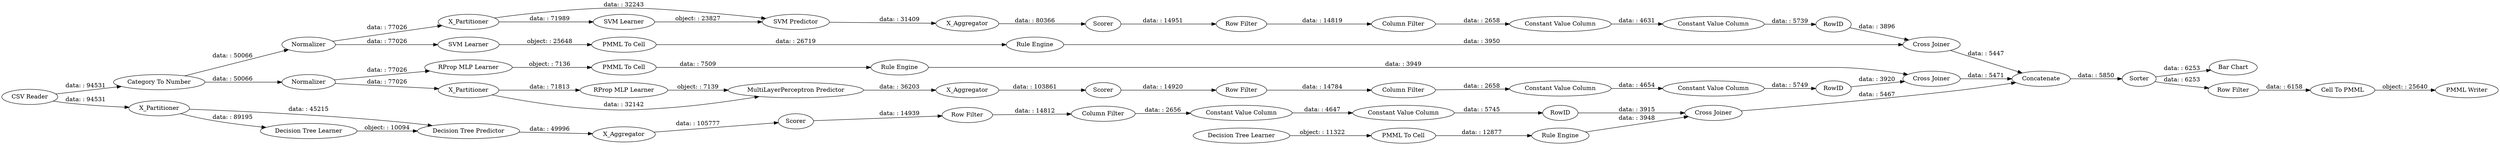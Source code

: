 digraph {
	"6537881054669127675_40" [label=Normalizer]
	"5621158417393391428_292" [label="Constant Value Column"]
	"1079595884261709067_63" [label="PMML Writer"]
	"8166624812919070092_39" [label=Scorer]
	"1079595884261709067_54" [label="Cell To PMML"]
	"-3589133391333748931_28" [label="PMML To Cell"]
	"1079595884261709067_62" [label="CSV Reader"]
	"6537881054669127675_32" [label="SVM Predictor"]
	"-7517332837668464334_292" [label="Constant Value Column"]
	"8166624812919070092_32" [label="Decision Tree Predictor"]
	"5621158417393391428_290" [label="Constant Value Column"]
	"7848697990151290270_34" [label="PMML To Cell"]
	"6537881054669127675_31" [label="SVM Learner"]
	"1079595884261709067_52" [label=Sorter]
	"1079595884261709067_59" [label="Bar Chart"]
	"8718054156623295999_34" [label="Rule Engine"]
	"-4055861087398113359_38" [label="Cross Joiner"]
	"-4055861087398113359_40" [label=Scorer]
	"5554407145510465340_292" [label="Constant Value Column"]
	"1079595884261709067_60" [label=Concatenate]
	"5554407145510465340_294" [label="Column Filter"]
	"5621158417393391428_9" [label="Row Filter"]
	"-4055861087398113359_7" [label=X_Aggregator]
	"-7517332837668464334_293" [label=RowID]
	"6537881054669127675_2" [label=X_Partitioner]
	"-7517332837668464334_294" [label="Column Filter"]
	"5621158417393391428_294" [label="Column Filter"]
	"-4055861087398113359_31" [label="RProp MLP Learner"]
	"-4055861087398113359_32" [label="MultiLayerPerceptron Predictor"]
	"-7517332837668464334_290" [label="Constant Value Column"]
	"8718054156623295999_22" [label="PMML To Cell"]
	"6537881054669127675_7" [label=X_Aggregator]
	"1079595884261709067_53" [label="Row Filter"]
	"5554407145510465340_290" [label="Constant Value Column"]
	"-4055861087398113359_39" [label=Normalizer]
	"5554407145510465340_293" [label=RowID]
	"7848697990151290270_35" [label="Rule Engine"]
	"8166624812919070092_31" [label="Decision Tree Learner"]
	"5554407145510465340_9" [label="Row Filter"]
	"8166624812919070092_38" [label="Cross Joiner"]
	"1079595884261709067_58" [label="Category To Number"]
	"8166624812919070092_2" [label=X_Partitioner]
	"-7517332837668464334_9" [label="Row Filter"]
	"6537881054669127675_41" [label=Scorer]
	"-3589133391333748931_34" [label="Rule Engine"]
	"8166624812919070092_7" [label=X_Aggregator]
	"8718054156623295999_35" [label="RProp MLP Learner"]
	"7848697990151290270_33" [label="SVM Learner"]
	"6537881054669127675_39" [label="Cross Joiner"]
	"-3589133391333748931_33" [label="Decision Tree Learner"]
	"-4055861087398113359_2" [label=X_Partitioner]
	"5621158417393391428_293" [label=RowID]
	"1079595884261709067_54" -> "1079595884261709067_63" [label="object: : 25640"]
	"-3589133391333748931_33" -> "-3589133391333748931_28" [label="object: : 11322"]
	"-4055861087398113359_40" -> "5554407145510465340_9" [label="data: : 14920"]
	"5554407145510465340_293" -> "-4055861087398113359_38" [label="data: : 3920"]
	"8166624812919070092_2" -> "8166624812919070092_31" [label="data: : 89195"]
	"-4055861087398113359_39" -> "-4055861087398113359_2" [label="data: : 77026"]
	"-7517332837668464334_9" -> "-7517332837668464334_294" [label="data: : 14819"]
	"6537881054669127675_2" -> "6537881054669127675_31" [label="data: : 71989"]
	"-4055861087398113359_39" -> "8718054156623295999_35" [label="data: : 77026"]
	"6537881054669127675_41" -> "-7517332837668464334_9" [label="data: : 14951"]
	"7848697990151290270_35" -> "6537881054669127675_39" [label="data: : 3950"]
	"5554407145510465340_290" -> "5554407145510465340_292" [label="data: : 4654"]
	"5554407145510465340_294" -> "5554407145510465340_290" [label="data: : 2658"]
	"1079595884261709067_62" -> "1079595884261709067_58" [label="data: : 94531"]
	"-7517332837668464334_294" -> "-7517332837668464334_290" [label="data: : 2658"]
	"6537881054669127675_39" -> "1079595884261709067_60" [label="data: : 5447"]
	"1079595884261709067_60" -> "1079595884261709067_52" [label="data: : 5850"]
	"-4055861087398113359_31" -> "-4055861087398113359_32" [label="object: : 7139"]
	"1079595884261709067_62" -> "8166624812919070092_2" [label="data: : 94531"]
	"-4055861087398113359_38" -> "1079595884261709067_60" [label="data: : 5471"]
	"6537881054669127675_40" -> "7848697990151290270_33" [label="data: : 77026"]
	"5621158417393391428_293" -> "8166624812919070092_38" [label="data: : 3915"]
	"8718054156623295999_35" -> "8718054156623295999_22" [label="object: : 7136"]
	"8166624812919070092_39" -> "5621158417393391428_9" [label="data: : 14939"]
	"-4055861087398113359_2" -> "-4055861087398113359_31" [label="data: : 71813"]
	"6537881054669127675_31" -> "6537881054669127675_32" [label="object: : 23827"]
	"6537881054669127675_40" -> "6537881054669127675_2" [label="data: : 77026"]
	"-4055861087398113359_2" -> "-4055861087398113359_32" [label="data: : 32142"]
	"6537881054669127675_7" -> "6537881054669127675_41" [label="data: : 80366"]
	"8718054156623295999_22" -> "8718054156623295999_34" [label="data: : 7509"]
	"-4055861087398113359_32" -> "-4055861087398113359_7" [label="data: : 36203"]
	"1079595884261709067_53" -> "1079595884261709067_54" [label="data: : 6158"]
	"8166624812919070092_31" -> "8166624812919070092_32" [label="object: : 10094"]
	"-3589133391333748931_34" -> "8166624812919070092_38" [label="data: : 3948"]
	"8166624812919070092_7" -> "8166624812919070092_39" [label="data: : 105777"]
	"8718054156623295999_34" -> "-4055861087398113359_38" [label="data: : 3949"]
	"-7517332837668464334_292" -> "-7517332837668464334_293" [label="data: : 5739"]
	"5621158417393391428_290" -> "5621158417393391428_292" [label="data: : 4647"]
	"-7517332837668464334_290" -> "-7517332837668464334_292" [label="data: : 4631"]
	"5621158417393391428_9" -> "5621158417393391428_294" [label="data: : 14812"]
	"7848697990151290270_34" -> "7848697990151290270_35" [label="data: : 26719"]
	"8166624812919070092_38" -> "1079595884261709067_60" [label="data: : 5467"]
	"5554407145510465340_9" -> "5554407145510465340_294" [label="data: : 14784"]
	"5554407145510465340_292" -> "5554407145510465340_293" [label="data: : 5749"]
	"-4055861087398113359_7" -> "-4055861087398113359_40" [label="data: : 103861"]
	"6537881054669127675_2" -> "6537881054669127675_32" [label="data: : 32243"]
	"-7517332837668464334_293" -> "6537881054669127675_39" [label="data: : 3896"]
	"5621158417393391428_294" -> "5621158417393391428_290" [label="data: : 2656"]
	"5621158417393391428_292" -> "5621158417393391428_293" [label="data: : 5745"]
	"6537881054669127675_32" -> "6537881054669127675_7" [label="data: : 31409"]
	"1079595884261709067_52" -> "1079595884261709067_53" [label="data: : 6253"]
	"8166624812919070092_32" -> "8166624812919070092_7" [label="data: : 49996"]
	"8166624812919070092_2" -> "8166624812919070092_32" [label="data: : 45215"]
	"-3589133391333748931_28" -> "-3589133391333748931_34" [label="data: : 12877"]
	"1079595884261709067_52" -> "1079595884261709067_59" [label="data: : 6253"]
	"1079595884261709067_58" -> "6537881054669127675_40" [label="data: : 50066"]
	"7848697990151290270_33" -> "7848697990151290270_34" [label="object: : 25648"]
	"1079595884261709067_58" -> "-4055861087398113359_39" [label="data: : 50066"]
	rankdir=LR
}
